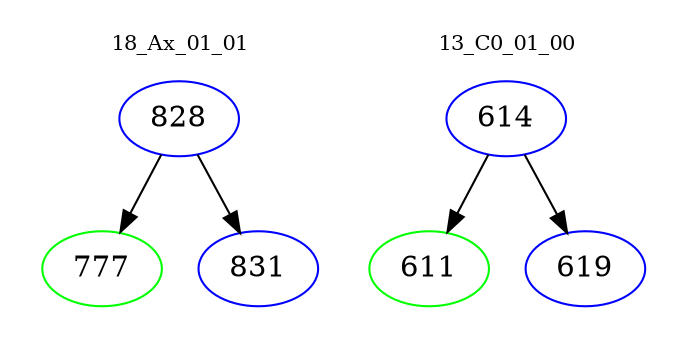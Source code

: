 digraph{
subgraph cluster_0 {
color = white
label = "18_Ax_01_01";
fontsize=10;
T0_828 [label="828", color="blue"]
T0_828 -> T0_777 [color="black"]
T0_777 [label="777", color="green"]
T0_828 -> T0_831 [color="black"]
T0_831 [label="831", color="blue"]
}
subgraph cluster_1 {
color = white
label = "13_C0_01_00";
fontsize=10;
T1_614 [label="614", color="blue"]
T1_614 -> T1_611 [color="black"]
T1_611 [label="611", color="green"]
T1_614 -> T1_619 [color="black"]
T1_619 [label="619", color="blue"]
}
}
